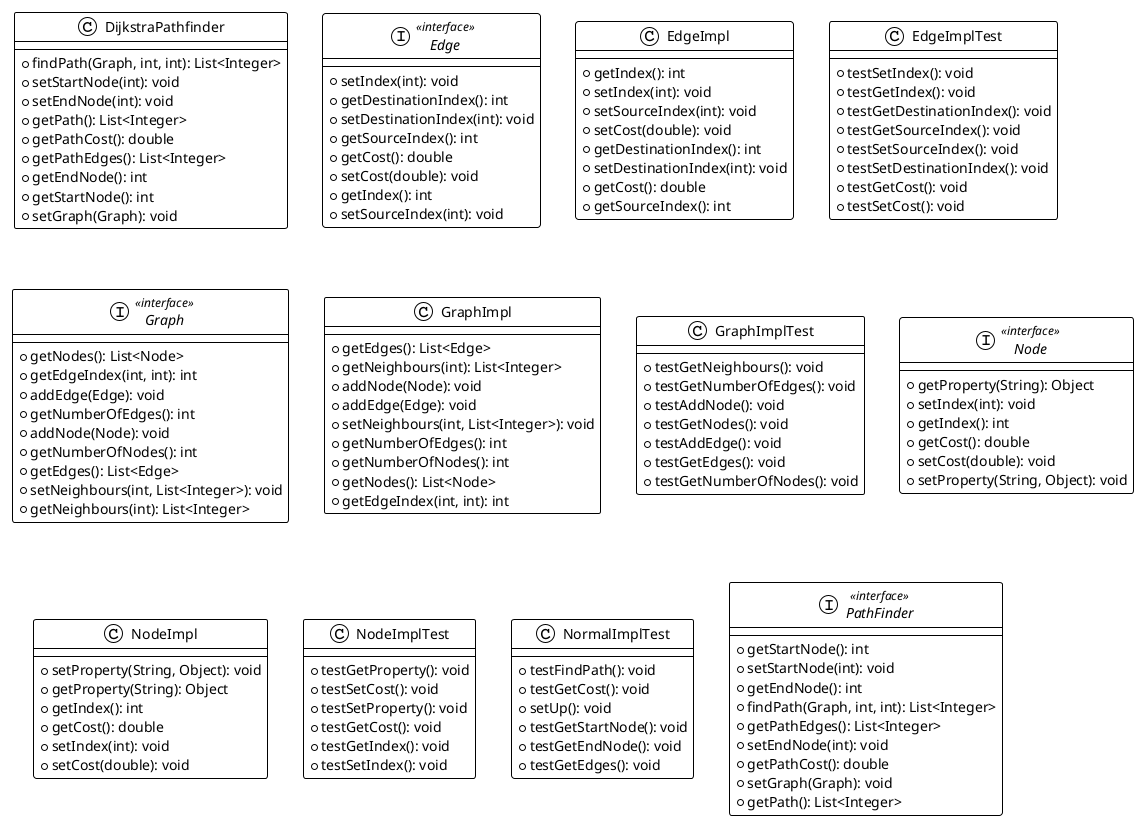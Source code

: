 @startuml

!theme plain
top to bottom direction
skinparam linetype ortho

class DijkstraPathfinder {
  + findPath(Graph, int, int): List<Integer>
  + setStartNode(int): void
  + setEndNode(int): void
  + getPath(): List<Integer>
  + getPathCost(): double
  + getPathEdges(): List<Integer>
  + getEndNode(): int
  + getStartNode(): int
  + setGraph(Graph): void
}
interface Edge << interface >> {
  + setIndex(int): void
  + getDestinationIndex(): int
  + setDestinationIndex(int): void
  + getSourceIndex(): int
  + getCost(): double
  + setCost(double): void
  + getIndex(): int
  + setSourceIndex(int): void
}
class EdgeImpl {
  + getIndex(): int
  + setIndex(int): void
  + setSourceIndex(int): void
  + setCost(double): void
  + getDestinationIndex(): int
  + setDestinationIndex(int): void
  + getCost(): double
  + getSourceIndex(): int
}
class EdgeImplTest {
  + testSetIndex(): void
  + testGetIndex(): void
  + testGetDestinationIndex(): void
  + testGetSourceIndex(): void
  + testSetSourceIndex(): void
  + testSetDestinationIndex(): void
  + testGetCost(): void
  + testSetCost(): void
}
interface Graph << interface >> {
  + getNodes(): List<Node>
  + getEdgeIndex(int, int): int
  + addEdge(Edge): void
  + getNumberOfEdges(): int
  + addNode(Node): void
  + getNumberOfNodes(): int
  + getEdges(): List<Edge>
  + setNeighbours(int, List<Integer>): void
  + getNeighbours(int): List<Integer>
}
class GraphImpl {
  + getEdges(): List<Edge>
  + getNeighbours(int): List<Integer>
  + addNode(Node): void
  + addEdge(Edge): void
  + setNeighbours(int, List<Integer>): void
  + getNumberOfEdges(): int
  + getNumberOfNodes(): int
  + getNodes(): List<Node>
  + getEdgeIndex(int, int): int
}
class GraphImplTest {
  + testGetNeighbours(): void
  + testGetNumberOfEdges(): void
  + testAddNode(): void
  + testGetNodes(): void
  + testAddEdge(): void
  + testGetEdges(): void
  + testGetNumberOfNodes(): void
}
interface Node << interface >> {
  + getProperty(String): Object
  + setIndex(int): void
  + getIndex(): int
  + getCost(): double
  + setCost(double): void
  + setProperty(String, Object): void
}
class NodeImpl {
  + setProperty(String, Object): void
  + getProperty(String): Object
  + getIndex(): int
  + getCost(): double
  + setIndex(int): void
  + setCost(double): void
}
class NodeImplTest {
  + testGetProperty(): void
  + testSetCost(): void
  + testSetProperty(): void
  + testGetCost(): void
  + testGetIndex(): void
  + testSetIndex(): void
}
class NormalImplTest {
  + testFindPath(): void
  + testGetCost(): void
  + setUp(): void
  + testGetStartNode(): void
  + testGetEndNode(): void
  + testGetEdges(): void
}
interface PathFinder << interface >> {
  + getStartNode(): int
  + setStartNode(int): void
  + getEndNode(): int
  + findPath(Graph, int, int): List<Integer>
  + getPathEdges(): List<Integer>
  + setEndNode(int): void
  + getPathCost(): double
  + setGraph(Graph): void
  + getPath(): List<Integer>
}

@enduml
